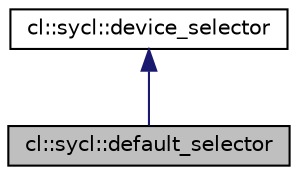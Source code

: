 digraph "cl::sycl::default_selector"
{
 // INTERACTIVE_SVG=YES
  bgcolor="transparent";
  edge [fontname="Helvetica",fontsize="10",labelfontname="Helvetica",labelfontsize="10"];
  node [fontname="Helvetica",fontsize="10",shape=record];
  Node1 [label="cl::sycl::default_selector",height=0.2,width=0.4,color="black", fillcolor="grey75", style="filled", fontcolor="black"];
  Node2 -> Node1 [dir="back",color="midnightblue",fontsize="10",style="solid",fontname="Helvetica"];
  Node2 [label="cl::sycl::device_selector",height=0.2,width=0.4,color="black",URL="$group__execution.html#classcl_1_1sycl_1_1device__selector",tooltip="The SYCL heuristics to select a device. "];
}
